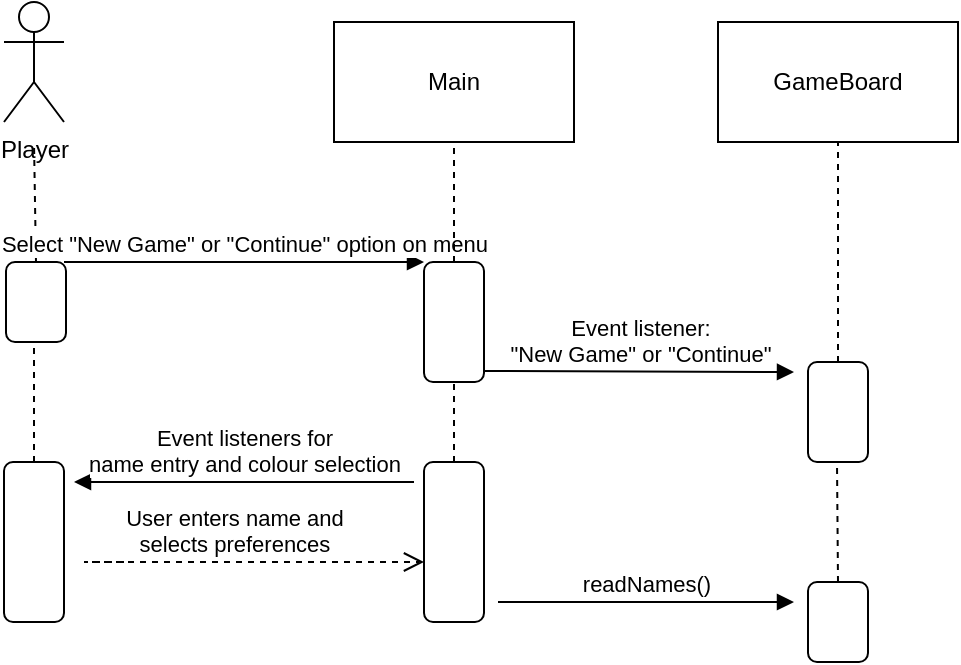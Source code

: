 <mxfile version="21.0.8" type="device"><diagram name="Page-1" id="7TRxA94v8iGbrBI8Rp5W"><mxGraphModel dx="880" dy="1521" grid="1" gridSize="10" guides="1" tooltips="1" connect="1" arrows="1" fold="1" page="1" pageScale="1" pageWidth="850" pageHeight="1100" math="0" shadow="0"><root><mxCell id="0"/><mxCell id="1" parent="0"/><mxCell id="RxcQQeRED3Flr8Tef2Dk-2" value="Main" style="rounded=0;whiteSpace=wrap;html=1;" parent="1" vertex="1"><mxGeometry x="450" width="120" height="60" as="geometry"/></mxCell><mxCell id="RxcQQeRED3Flr8Tef2Dk-3" value="GameBoard" style="rounded=0;whiteSpace=wrap;html=1;" parent="1" vertex="1"><mxGeometry x="642" width="120" height="60" as="geometry"/></mxCell><mxCell id="RxcQQeRED3Flr8Tef2Dk-4" value="" style="rounded=1;whiteSpace=wrap;html=1;" parent="1" vertex="1"><mxGeometry x="286" y="120" width="30" height="40" as="geometry"/></mxCell><mxCell id="RxcQQeRED3Flr8Tef2Dk-5" value="" style="endArrow=none;dashed=1;html=1;rounded=0;exitX=0.5;exitY=0;exitDx=0;exitDy=0;" parent="1" source="RxcQQeRED3Flr8Tef2Dk-4" edge="1"><mxGeometry width="50" height="50" relative="1" as="geometry"><mxPoint x="250" y="110" as="sourcePoint"/><mxPoint x="300" y="60" as="targetPoint"/></mxGeometry></mxCell><mxCell id="RxcQQeRED3Flr8Tef2Dk-7" value="Select &quot;New Game&quot; or &quot;Continue&quot; option on menu" style="html=1;verticalAlign=bottom;endArrow=block;edgeStyle=elbowEdgeStyle;elbow=vertical;curved=0;rounded=0;entryX=0;entryY=0;entryDx=0;entryDy=0;" parent="1" target="RxcQQeRED3Flr8Tef2Dk-10" edge="1"><mxGeometry width="80" relative="1" as="geometry"><mxPoint x="315" y="120" as="sourcePoint"/><mxPoint x="500" y="120" as="targetPoint"/></mxGeometry></mxCell><mxCell id="RxcQQeRED3Flr8Tef2Dk-8" value="Player" style="shape=umlActor;verticalLabelPosition=bottom;verticalAlign=top;html=1;" parent="1" vertex="1"><mxGeometry x="285" y="-10" width="30" height="60" as="geometry"/></mxCell><mxCell id="RxcQQeRED3Flr8Tef2Dk-10" value="" style="rounded=1;whiteSpace=wrap;html=1;" parent="1" vertex="1"><mxGeometry x="495" y="120" width="30" height="60" as="geometry"/></mxCell><mxCell id="RxcQQeRED3Flr8Tef2Dk-11" value="" style="endArrow=none;dashed=1;html=1;rounded=0;exitX=0.5;exitY=0;exitDx=0;exitDy=0;" parent="1" source="RxcQQeRED3Flr8Tef2Dk-10" edge="1"><mxGeometry width="50" height="50" relative="1" as="geometry"><mxPoint x="460" y="110" as="sourcePoint"/><mxPoint x="510" y="60" as="targetPoint"/></mxGeometry></mxCell><mxCell id="RxcQQeRED3Flr8Tef2Dk-13" value="" style="rounded=1;whiteSpace=wrap;html=1;" parent="1" vertex="1"><mxGeometry x="687" y="170" width="30" height="50" as="geometry"/></mxCell><mxCell id="RxcQQeRED3Flr8Tef2Dk-14" value="" style="endArrow=none;dashed=1;html=1;rounded=0;exitX=0.5;exitY=0;exitDx=0;exitDy=0;" parent="1" source="RxcQQeRED3Flr8Tef2Dk-13" edge="1"><mxGeometry width="50" height="50" relative="1" as="geometry"><mxPoint x="652" y="110" as="sourcePoint"/><mxPoint x="702" y="60" as="targetPoint"/></mxGeometry></mxCell><mxCell id="RxcQQeRED3Flr8Tef2Dk-18" value="&lt;div&gt;Event listener: &lt;br&gt;&lt;/div&gt;&lt;div&gt;&quot;New Game&quot; or &quot;Continue&quot;&lt;/div&gt;" style="html=1;verticalAlign=bottom;endArrow=block;edgeStyle=elbowEdgeStyle;elbow=vertical;curved=0;rounded=0;" parent="1" edge="1"><mxGeometry width="80" relative="1" as="geometry"><mxPoint x="525" y="174.5" as="sourcePoint"/><mxPoint x="680" y="175" as="targetPoint"/></mxGeometry></mxCell><mxCell id="RxcQQeRED3Flr8Tef2Dk-19" value="" style="endArrow=none;dashed=1;html=1;rounded=0;" parent="1" edge="1"><mxGeometry width="50" height="50" relative="1" as="geometry"><mxPoint x="300" y="220" as="sourcePoint"/><mxPoint x="300" y="160" as="targetPoint"/></mxGeometry></mxCell><mxCell id="RxcQQeRED3Flr8Tef2Dk-21" value="" style="rounded=1;whiteSpace=wrap;html=1;" parent="1" vertex="1"><mxGeometry x="285" y="220" width="30" height="80" as="geometry"/></mxCell><mxCell id="RxcQQeRED3Flr8Tef2Dk-22" value="" style="endArrow=none;dashed=1;html=1;rounded=0;exitX=0.5;exitY=0;exitDx=0;exitDy=0;" parent="1" source="RxcQQeRED3Flr8Tef2Dk-23" edge="1"><mxGeometry width="50" height="50" relative="1" as="geometry"><mxPoint x="510" y="210" as="sourcePoint"/><mxPoint x="510" y="180" as="targetPoint"/></mxGeometry></mxCell><mxCell id="RxcQQeRED3Flr8Tef2Dk-23" value="" style="rounded=1;whiteSpace=wrap;html=1;" parent="1" vertex="1"><mxGeometry x="495" y="220" width="30" height="80" as="geometry"/></mxCell><mxCell id="RxcQQeRED3Flr8Tef2Dk-25" value="&lt;div&gt;Event listeners for &lt;br&gt;&lt;/div&gt;&lt;div&gt;name entry and colour selection&lt;/div&gt;" style="html=1;verticalAlign=bottom;endArrow=block;edgeStyle=elbowEdgeStyle;elbow=vertical;curved=0;rounded=0;" parent="1" edge="1"><mxGeometry width="80" relative="1" as="geometry"><mxPoint x="490" y="230" as="sourcePoint"/><mxPoint x="320" y="230" as="targetPoint"/><mxPoint as="offset"/></mxGeometry></mxCell><mxCell id="RxcQQeRED3Flr8Tef2Dk-26" value="&lt;div&gt;User enters name and &lt;br&gt;&lt;/div&gt;&lt;div&gt;selects preferences&lt;/div&gt;" style="html=1;verticalAlign=bottom;endArrow=open;dashed=1;endSize=8;edgeStyle=elbowEdgeStyle;elbow=vertical;curved=0;rounded=0;" parent="1" edge="1"><mxGeometry relative="1" as="geometry"><mxPoint x="345" y="270" as="sourcePoint"/><mxPoint x="495" y="270" as="targetPoint"/><Array as="points"><mxPoint x="325" y="270"/></Array></mxGeometry></mxCell><mxCell id="RxcQQeRED3Flr8Tef2Dk-27" value="" style="rounded=1;whiteSpace=wrap;html=1;" parent="1" vertex="1"><mxGeometry x="687" y="280" width="30" height="40" as="geometry"/></mxCell><mxCell id="RxcQQeRED3Flr8Tef2Dk-28" value="readNames()" style="html=1;verticalAlign=bottom;endArrow=block;edgeStyle=elbowEdgeStyle;elbow=vertical;curved=0;rounded=0;" parent="1" edge="1"><mxGeometry width="80" relative="1" as="geometry"><mxPoint x="532" y="290" as="sourcePoint"/><mxPoint x="680" y="290" as="targetPoint"/></mxGeometry></mxCell><mxCell id="RxcQQeRED3Flr8Tef2Dk-29" value="" style="endArrow=none;dashed=1;html=1;rounded=0;" parent="1" edge="1"><mxGeometry width="50" height="50" relative="1" as="geometry"><mxPoint x="702" y="280" as="sourcePoint"/><mxPoint x="701.5" y="220" as="targetPoint"/></mxGeometry></mxCell></root></mxGraphModel></diagram></mxfile>